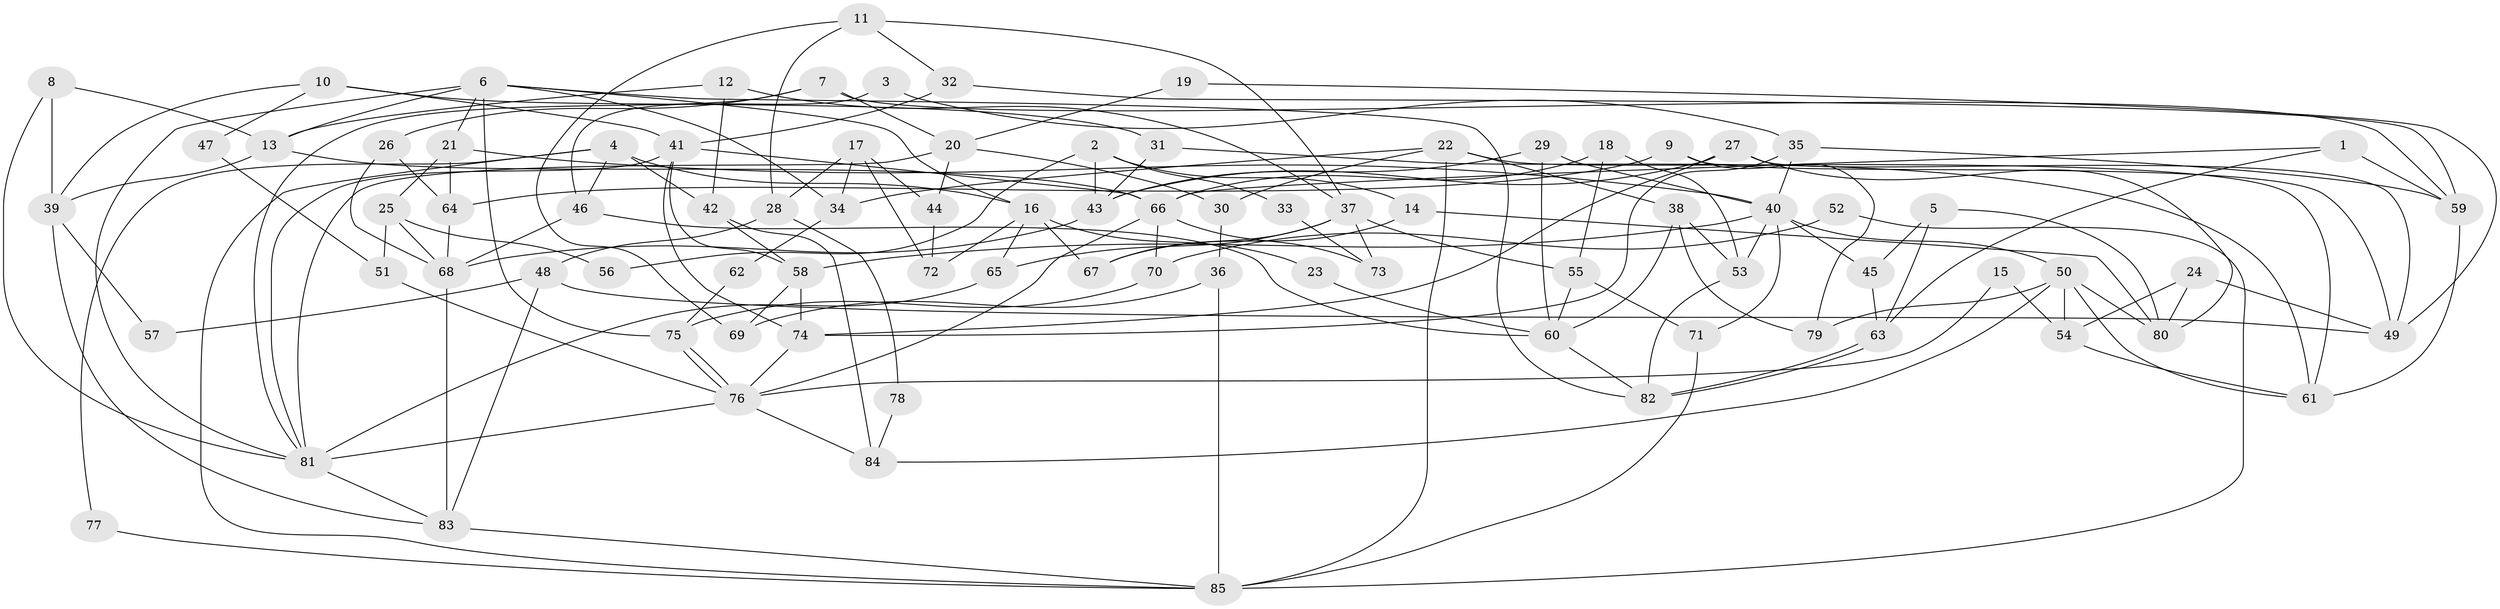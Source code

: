 // Generated by graph-tools (version 1.1) at 2025/50/03/09/25 03:50:14]
// undirected, 85 vertices, 170 edges
graph export_dot {
graph [start="1"]
  node [color=gray90,style=filled];
  1;
  2;
  3;
  4;
  5;
  6;
  7;
  8;
  9;
  10;
  11;
  12;
  13;
  14;
  15;
  16;
  17;
  18;
  19;
  20;
  21;
  22;
  23;
  24;
  25;
  26;
  27;
  28;
  29;
  30;
  31;
  32;
  33;
  34;
  35;
  36;
  37;
  38;
  39;
  40;
  41;
  42;
  43;
  44;
  45;
  46;
  47;
  48;
  49;
  50;
  51;
  52;
  53;
  54;
  55;
  56;
  57;
  58;
  59;
  60;
  61;
  62;
  63;
  64;
  65;
  66;
  67;
  68;
  69;
  70;
  71;
  72;
  73;
  74;
  75;
  76;
  77;
  78;
  79;
  80;
  81;
  82;
  83;
  84;
  85;
  1 -- 66;
  1 -- 63;
  1 -- 59;
  2 -- 43;
  2 -- 14;
  2 -- 33;
  2 -- 56;
  3 -- 46;
  3 -- 35;
  4 -- 46;
  4 -- 16;
  4 -- 42;
  4 -- 77;
  4 -- 85;
  5 -- 63;
  5 -- 80;
  5 -- 45;
  6 -- 21;
  6 -- 81;
  6 -- 13;
  6 -- 16;
  6 -- 34;
  6 -- 75;
  6 -- 82;
  7 -- 20;
  7 -- 81;
  7 -- 26;
  7 -- 59;
  8 -- 13;
  8 -- 81;
  8 -- 39;
  9 -- 49;
  9 -- 79;
  9 -- 64;
  10 -- 41;
  10 -- 39;
  10 -- 31;
  10 -- 47;
  11 -- 32;
  11 -- 37;
  11 -- 28;
  11 -- 69;
  12 -- 42;
  12 -- 13;
  12 -- 37;
  13 -- 66;
  13 -- 39;
  14 -- 67;
  14 -- 80;
  15 -- 76;
  15 -- 54;
  16 -- 65;
  16 -- 23;
  16 -- 67;
  16 -- 72;
  17 -- 34;
  17 -- 44;
  17 -- 28;
  17 -- 72;
  18 -- 53;
  18 -- 66;
  18 -- 55;
  19 -- 20;
  19 -- 49;
  20 -- 81;
  20 -- 30;
  20 -- 44;
  21 -- 64;
  21 -- 40;
  21 -- 25;
  22 -- 85;
  22 -- 61;
  22 -- 30;
  22 -- 34;
  22 -- 38;
  23 -- 60;
  24 -- 80;
  24 -- 54;
  24 -- 49;
  25 -- 68;
  25 -- 51;
  25 -- 56;
  26 -- 64;
  26 -- 68;
  27 -- 74;
  27 -- 49;
  27 -- 43;
  27 -- 80;
  28 -- 48;
  28 -- 78;
  29 -- 43;
  29 -- 40;
  29 -- 60;
  30 -- 36;
  31 -- 43;
  31 -- 61;
  32 -- 41;
  32 -- 59;
  33 -- 73;
  34 -- 62;
  35 -- 74;
  35 -- 59;
  35 -- 40;
  36 -- 85;
  36 -- 69;
  37 -- 55;
  37 -- 65;
  37 -- 67;
  37 -- 73;
  38 -- 60;
  38 -- 53;
  38 -- 79;
  39 -- 57;
  39 -- 83;
  40 -- 53;
  40 -- 45;
  40 -- 50;
  40 -- 58;
  40 -- 71;
  41 -- 81;
  41 -- 58;
  41 -- 66;
  41 -- 74;
  42 -- 84;
  42 -- 58;
  43 -- 68;
  44 -- 72;
  45 -- 63;
  46 -- 60;
  46 -- 68;
  47 -- 51;
  48 -- 83;
  48 -- 49;
  48 -- 57;
  50 -- 61;
  50 -- 54;
  50 -- 79;
  50 -- 80;
  50 -- 84;
  51 -- 76;
  52 -- 85;
  52 -- 70;
  53 -- 82;
  54 -- 61;
  55 -- 60;
  55 -- 71;
  58 -- 69;
  58 -- 74;
  59 -- 61;
  60 -- 82;
  62 -- 75;
  63 -- 82;
  63 -- 82;
  64 -- 68;
  65 -- 81;
  66 -- 76;
  66 -- 70;
  66 -- 73;
  68 -- 83;
  70 -- 75;
  71 -- 85;
  74 -- 76;
  75 -- 76;
  75 -- 76;
  76 -- 81;
  76 -- 84;
  77 -- 85;
  78 -- 84;
  81 -- 83;
  83 -- 85;
}
